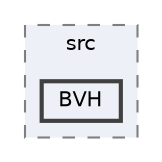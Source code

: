 digraph "external/taskflow/3rd-party/eigen-3.3.7/unsupported/Eigen/src/BVH"
{
 // LATEX_PDF_SIZE
  bgcolor="transparent";
  edge [fontname=Helvetica,fontsize=10,labelfontname=Helvetica,labelfontsize=10];
  node [fontname=Helvetica,fontsize=10,shape=box,height=0.2,width=0.4];
  compound=true
  subgraph clusterdir_9f83894f9d9ad8e6fa2d07b6fb700861 {
    graph [ bgcolor="#edf0f7", pencolor="grey50", label="src", fontname=Helvetica,fontsize=10 style="filled,dashed", URL="dir_9f83894f9d9ad8e6fa2d07b6fb700861.html",tooltip=""]
  dir_940d1a6ffc6b4a85fad259b62456e77d [label="BVH", fillcolor="#edf0f7", color="grey25", style="filled,bold", URL="dir_940d1a6ffc6b4a85fad259b62456e77d.html",tooltip=""];
  }
}
